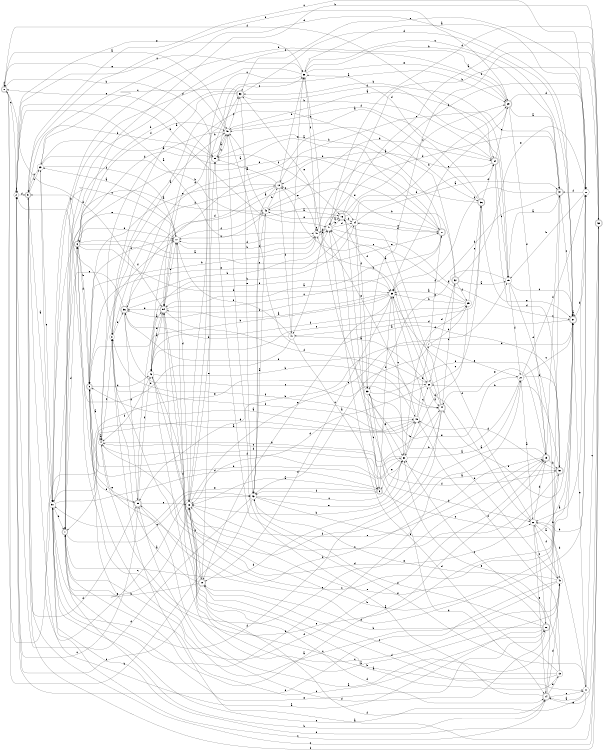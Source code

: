 digraph n46_4 {
__start0 [label="" shape="none"];

rankdir=LR;
size="8,5";

s0 [style="rounded,filled", color="black", fillcolor="white" shape="doublecircle", label="0"];
s1 [style="rounded,filled", color="black", fillcolor="white" shape="doublecircle", label="1"];
s2 [style="filled", color="black", fillcolor="white" shape="circle", label="2"];
s3 [style="rounded,filled", color="black", fillcolor="white" shape="doublecircle", label="3"];
s4 [style="filled", color="black", fillcolor="white" shape="circle", label="4"];
s5 [style="rounded,filled", color="black", fillcolor="white" shape="doublecircle", label="5"];
s6 [style="rounded,filled", color="black", fillcolor="white" shape="doublecircle", label="6"];
s7 [style="filled", color="black", fillcolor="white" shape="circle", label="7"];
s8 [style="filled", color="black", fillcolor="white" shape="circle", label="8"];
s9 [style="rounded,filled", color="black", fillcolor="white" shape="doublecircle", label="9"];
s10 [style="rounded,filled", color="black", fillcolor="white" shape="doublecircle", label="10"];
s11 [style="filled", color="black", fillcolor="white" shape="circle", label="11"];
s12 [style="rounded,filled", color="black", fillcolor="white" shape="doublecircle", label="12"];
s13 [style="filled", color="black", fillcolor="white" shape="circle", label="13"];
s14 [style="rounded,filled", color="black", fillcolor="white" shape="doublecircle", label="14"];
s15 [style="filled", color="black", fillcolor="white" shape="circle", label="15"];
s16 [style="rounded,filled", color="black", fillcolor="white" shape="doublecircle", label="16"];
s17 [style="filled", color="black", fillcolor="white" shape="circle", label="17"];
s18 [style="filled", color="black", fillcolor="white" shape="circle", label="18"];
s19 [style="rounded,filled", color="black", fillcolor="white" shape="doublecircle", label="19"];
s20 [style="filled", color="black", fillcolor="white" shape="circle", label="20"];
s21 [style="filled", color="black", fillcolor="white" shape="circle", label="21"];
s22 [style="filled", color="black", fillcolor="white" shape="circle", label="22"];
s23 [style="filled", color="black", fillcolor="white" shape="circle", label="23"];
s24 [style="filled", color="black", fillcolor="white" shape="circle", label="24"];
s25 [style="filled", color="black", fillcolor="white" shape="circle", label="25"];
s26 [style="rounded,filled", color="black", fillcolor="white" shape="doublecircle", label="26"];
s27 [style="rounded,filled", color="black", fillcolor="white" shape="doublecircle", label="27"];
s28 [style="filled", color="black", fillcolor="white" shape="circle", label="28"];
s29 [style="rounded,filled", color="black", fillcolor="white" shape="doublecircle", label="29"];
s30 [style="filled", color="black", fillcolor="white" shape="circle", label="30"];
s31 [style="rounded,filled", color="black", fillcolor="white" shape="doublecircle", label="31"];
s32 [style="rounded,filled", color="black", fillcolor="white" shape="doublecircle", label="32"];
s33 [style="filled", color="black", fillcolor="white" shape="circle", label="33"];
s34 [style="rounded,filled", color="black", fillcolor="white" shape="doublecircle", label="34"];
s35 [style="rounded,filled", color="black", fillcolor="white" shape="doublecircle", label="35"];
s36 [style="rounded,filled", color="black", fillcolor="white" shape="doublecircle", label="36"];
s37 [style="rounded,filled", color="black", fillcolor="white" shape="doublecircle", label="37"];
s38 [style="filled", color="black", fillcolor="white" shape="circle", label="38"];
s39 [style="filled", color="black", fillcolor="white" shape="circle", label="39"];
s40 [style="filled", color="black", fillcolor="white" shape="circle", label="40"];
s41 [style="filled", color="black", fillcolor="white" shape="circle", label="41"];
s42 [style="filled", color="black", fillcolor="white" shape="circle", label="42"];
s43 [style="filled", color="black", fillcolor="white" shape="circle", label="43"];
s44 [style="rounded,filled", color="black", fillcolor="white" shape="doublecircle", label="44"];
s45 [style="filled", color="black", fillcolor="white" shape="circle", label="45"];
s46 [style="filled", color="black", fillcolor="white" shape="circle", label="46"];
s47 [style="filled", color="black", fillcolor="white" shape="circle", label="47"];
s48 [style="filled", color="black", fillcolor="white" shape="circle", label="48"];
s49 [style="filled", color="black", fillcolor="white" shape="circle", label="49"];
s50 [style="rounded,filled", color="black", fillcolor="white" shape="doublecircle", label="50"];
s51 [style="filled", color="black", fillcolor="white" shape="circle", label="51"];
s52 [style="rounded,filled", color="black", fillcolor="white" shape="doublecircle", label="52"];
s53 [style="rounded,filled", color="black", fillcolor="white" shape="doublecircle", label="53"];
s54 [style="rounded,filled", color="black", fillcolor="white" shape="doublecircle", label="54"];
s55 [style="filled", color="black", fillcolor="white" shape="circle", label="55"];
s56 [style="rounded,filled", color="black", fillcolor="white" shape="doublecircle", label="56"];
s0 -> s45 [label="a"];
s0 -> s55 [label="b"];
s0 -> s2 [label="c"];
s0 -> s54 [label="d"];
s0 -> s20 [label="e"];
s0 -> s0 [label="f"];
s1 -> s42 [label="a"];
s1 -> s14 [label="b"];
s1 -> s43 [label="c"];
s1 -> s6 [label="d"];
s1 -> s26 [label="e"];
s1 -> s19 [label="f"];
s2 -> s49 [label="a"];
s2 -> s47 [label="b"];
s2 -> s38 [label="c"];
s2 -> s5 [label="d"];
s2 -> s38 [label="e"];
s2 -> s2 [label="f"];
s3 -> s18 [label="a"];
s3 -> s9 [label="b"];
s3 -> s22 [label="c"];
s3 -> s39 [label="d"];
s3 -> s51 [label="e"];
s3 -> s43 [label="f"];
s4 -> s4 [label="a"];
s4 -> s44 [label="b"];
s4 -> s8 [label="c"];
s4 -> s30 [label="d"];
s4 -> s19 [label="e"];
s4 -> s17 [label="f"];
s5 -> s51 [label="a"];
s5 -> s23 [label="b"];
s5 -> s43 [label="c"];
s5 -> s35 [label="d"];
s5 -> s29 [label="e"];
s5 -> s52 [label="f"];
s6 -> s49 [label="a"];
s6 -> s39 [label="b"];
s6 -> s27 [label="c"];
s6 -> s9 [label="d"];
s6 -> s17 [label="e"];
s6 -> s45 [label="f"];
s7 -> s43 [label="a"];
s7 -> s35 [label="b"];
s7 -> s25 [label="c"];
s7 -> s37 [label="d"];
s7 -> s21 [label="e"];
s7 -> s27 [label="f"];
s8 -> s45 [label="a"];
s8 -> s5 [label="b"];
s8 -> s37 [label="c"];
s8 -> s12 [label="d"];
s8 -> s56 [label="e"];
s8 -> s48 [label="f"];
s9 -> s4 [label="a"];
s9 -> s6 [label="b"];
s9 -> s26 [label="c"];
s9 -> s46 [label="d"];
s9 -> s35 [label="e"];
s9 -> s17 [label="f"];
s10 -> s8 [label="a"];
s10 -> s1 [label="b"];
s10 -> s2 [label="c"];
s10 -> s11 [label="d"];
s10 -> s55 [label="e"];
s10 -> s54 [label="f"];
s11 -> s14 [label="a"];
s11 -> s22 [label="b"];
s11 -> s52 [label="c"];
s11 -> s51 [label="d"];
s11 -> s51 [label="e"];
s11 -> s55 [label="f"];
s12 -> s43 [label="a"];
s12 -> s38 [label="b"];
s12 -> s55 [label="c"];
s12 -> s46 [label="d"];
s12 -> s9 [label="e"];
s12 -> s41 [label="f"];
s13 -> s18 [label="a"];
s13 -> s17 [label="b"];
s13 -> s10 [label="c"];
s13 -> s47 [label="d"];
s13 -> s30 [label="e"];
s13 -> s48 [label="f"];
s14 -> s45 [label="a"];
s14 -> s31 [label="b"];
s14 -> s11 [label="c"];
s14 -> s40 [label="d"];
s14 -> s13 [label="e"];
s14 -> s18 [label="f"];
s15 -> s45 [label="a"];
s15 -> s53 [label="b"];
s15 -> s37 [label="c"];
s15 -> s40 [label="d"];
s15 -> s33 [label="e"];
s15 -> s21 [label="f"];
s16 -> s52 [label="a"];
s16 -> s24 [label="b"];
s16 -> s29 [label="c"];
s16 -> s34 [label="d"];
s16 -> s42 [label="e"];
s16 -> s39 [label="f"];
s17 -> s23 [label="a"];
s17 -> s49 [label="b"];
s17 -> s51 [label="c"];
s17 -> s18 [label="d"];
s17 -> s51 [label="e"];
s17 -> s42 [label="f"];
s18 -> s29 [label="a"];
s18 -> s53 [label="b"];
s18 -> s15 [label="c"];
s18 -> s14 [label="d"];
s18 -> s19 [label="e"];
s18 -> s10 [label="f"];
s19 -> s1 [label="a"];
s19 -> s50 [label="b"];
s19 -> s31 [label="c"];
s19 -> s4 [label="d"];
s19 -> s44 [label="e"];
s19 -> s4 [label="f"];
s20 -> s22 [label="a"];
s20 -> s49 [label="b"];
s20 -> s36 [label="c"];
s20 -> s18 [label="d"];
s20 -> s56 [label="e"];
s20 -> s44 [label="f"];
s21 -> s22 [label="a"];
s21 -> s16 [label="b"];
s21 -> s37 [label="c"];
s21 -> s50 [label="d"];
s21 -> s33 [label="e"];
s21 -> s28 [label="f"];
s22 -> s40 [label="a"];
s22 -> s28 [label="b"];
s22 -> s26 [label="c"];
s22 -> s19 [label="d"];
s22 -> s14 [label="e"];
s22 -> s39 [label="f"];
s23 -> s27 [label="a"];
s23 -> s24 [label="b"];
s23 -> s5 [label="c"];
s23 -> s37 [label="d"];
s23 -> s51 [label="e"];
s23 -> s17 [label="f"];
s24 -> s31 [label="a"];
s24 -> s29 [label="b"];
s24 -> s27 [label="c"];
s24 -> s14 [label="d"];
s24 -> s9 [label="e"];
s24 -> s33 [label="f"];
s25 -> s39 [label="a"];
s25 -> s39 [label="b"];
s25 -> s12 [label="c"];
s25 -> s30 [label="d"];
s25 -> s36 [label="e"];
s25 -> s46 [label="f"];
s26 -> s23 [label="a"];
s26 -> s10 [label="b"];
s26 -> s30 [label="c"];
s26 -> s35 [label="d"];
s26 -> s18 [label="e"];
s26 -> s43 [label="f"];
s27 -> s54 [label="a"];
s27 -> s55 [label="b"];
s27 -> s56 [label="c"];
s27 -> s6 [label="d"];
s27 -> s42 [label="e"];
s27 -> s24 [label="f"];
s28 -> s22 [label="a"];
s28 -> s15 [label="b"];
s28 -> s5 [label="c"];
s28 -> s35 [label="d"];
s28 -> s53 [label="e"];
s28 -> s31 [label="f"];
s29 -> s31 [label="a"];
s29 -> s51 [label="b"];
s29 -> s1 [label="c"];
s29 -> s28 [label="d"];
s29 -> s39 [label="e"];
s29 -> s19 [label="f"];
s30 -> s21 [label="a"];
s30 -> s48 [label="b"];
s30 -> s4 [label="c"];
s30 -> s25 [label="d"];
s30 -> s3 [label="e"];
s30 -> s9 [label="f"];
s31 -> s15 [label="a"];
s31 -> s39 [label="b"];
s31 -> s37 [label="c"];
s31 -> s41 [label="d"];
s31 -> s12 [label="e"];
s31 -> s39 [label="f"];
s32 -> s15 [label="a"];
s32 -> s47 [label="b"];
s32 -> s54 [label="c"];
s32 -> s20 [label="d"];
s32 -> s28 [label="e"];
s32 -> s25 [label="f"];
s33 -> s50 [label="a"];
s33 -> s30 [label="b"];
s33 -> s3 [label="c"];
s33 -> s22 [label="d"];
s33 -> s53 [label="e"];
s33 -> s19 [label="f"];
s34 -> s12 [label="a"];
s34 -> s8 [label="b"];
s34 -> s15 [label="c"];
s34 -> s50 [label="d"];
s34 -> s29 [label="e"];
s34 -> s0 [label="f"];
s35 -> s40 [label="a"];
s35 -> s24 [label="b"];
s35 -> s2 [label="c"];
s35 -> s6 [label="d"];
s35 -> s18 [label="e"];
s35 -> s46 [label="f"];
s36 -> s45 [label="a"];
s36 -> s54 [label="b"];
s36 -> s46 [label="c"];
s36 -> s38 [label="d"];
s36 -> s37 [label="e"];
s36 -> s34 [label="f"];
s37 -> s37 [label="a"];
s37 -> s28 [label="b"];
s37 -> s38 [label="c"];
s37 -> s41 [label="d"];
s37 -> s11 [label="e"];
s37 -> s44 [label="f"];
s38 -> s28 [label="a"];
s38 -> s31 [label="b"];
s38 -> s18 [label="c"];
s38 -> s1 [label="d"];
s38 -> s29 [label="e"];
s38 -> s49 [label="f"];
s39 -> s54 [label="a"];
s39 -> s9 [label="b"];
s39 -> s30 [label="c"];
s39 -> s10 [label="d"];
s39 -> s10 [label="e"];
s39 -> s56 [label="f"];
s40 -> s54 [label="a"];
s40 -> s39 [label="b"];
s40 -> s9 [label="c"];
s40 -> s2 [label="d"];
s40 -> s43 [label="e"];
s40 -> s22 [label="f"];
s41 -> s20 [label="a"];
s41 -> s56 [label="b"];
s41 -> s3 [label="c"];
s41 -> s2 [label="d"];
s41 -> s38 [label="e"];
s41 -> s17 [label="f"];
s42 -> s16 [label="a"];
s42 -> s12 [label="b"];
s42 -> s17 [label="c"];
s42 -> s34 [label="d"];
s42 -> s45 [label="e"];
s42 -> s43 [label="f"];
s43 -> s42 [label="a"];
s43 -> s0 [label="b"];
s43 -> s30 [label="c"];
s43 -> s2 [label="d"];
s43 -> s30 [label="e"];
s43 -> s37 [label="f"];
s44 -> s47 [label="a"];
s44 -> s18 [label="b"];
s44 -> s32 [label="c"];
s44 -> s1 [label="d"];
s44 -> s16 [label="e"];
s44 -> s51 [label="f"];
s45 -> s4 [label="a"];
s45 -> s55 [label="b"];
s45 -> s53 [label="c"];
s45 -> s54 [label="d"];
s45 -> s0 [label="e"];
s45 -> s34 [label="f"];
s46 -> s54 [label="a"];
s46 -> s48 [label="b"];
s46 -> s40 [label="c"];
s46 -> s50 [label="d"];
s46 -> s54 [label="e"];
s46 -> s4 [label="f"];
s47 -> s16 [label="a"];
s47 -> s52 [label="b"];
s47 -> s49 [label="c"];
s47 -> s24 [label="d"];
s47 -> s16 [label="e"];
s47 -> s37 [label="f"];
s48 -> s9 [label="a"];
s48 -> s7 [label="b"];
s48 -> s20 [label="c"];
s48 -> s1 [label="d"];
s48 -> s38 [label="e"];
s48 -> s8 [label="f"];
s49 -> s47 [label="a"];
s49 -> s9 [label="b"];
s49 -> s49 [label="c"];
s49 -> s17 [label="d"];
s49 -> s12 [label="e"];
s49 -> s28 [label="f"];
s50 -> s45 [label="a"];
s50 -> s20 [label="b"];
s50 -> s46 [label="c"];
s50 -> s48 [label="d"];
s50 -> s6 [label="e"];
s50 -> s47 [label="f"];
s51 -> s48 [label="a"];
s51 -> s1 [label="b"];
s51 -> s14 [label="c"];
s51 -> s3 [label="d"];
s51 -> s18 [label="e"];
s51 -> s21 [label="f"];
s52 -> s8 [label="a"];
s52 -> s6 [label="b"];
s52 -> s5 [label="c"];
s52 -> s47 [label="d"];
s52 -> s14 [label="e"];
s52 -> s33 [label="f"];
s53 -> s8 [label="a"];
s53 -> s1 [label="b"];
s53 -> s23 [label="c"];
s53 -> s37 [label="d"];
s53 -> s43 [label="e"];
s53 -> s34 [label="f"];
s54 -> s46 [label="a"];
s54 -> s37 [label="b"];
s54 -> s27 [label="c"];
s54 -> s56 [label="d"];
s54 -> s17 [label="e"];
s54 -> s44 [label="f"];
s55 -> s45 [label="a"];
s55 -> s5 [label="b"];
s55 -> s38 [label="c"];
s55 -> s6 [label="d"];
s55 -> s0 [label="e"];
s55 -> s16 [label="f"];
s56 -> s36 [label="a"];
s56 -> s47 [label="b"];
s56 -> s44 [label="c"];
s56 -> s35 [label="d"];
s56 -> s51 [label="e"];
s56 -> s39 [label="f"];

}